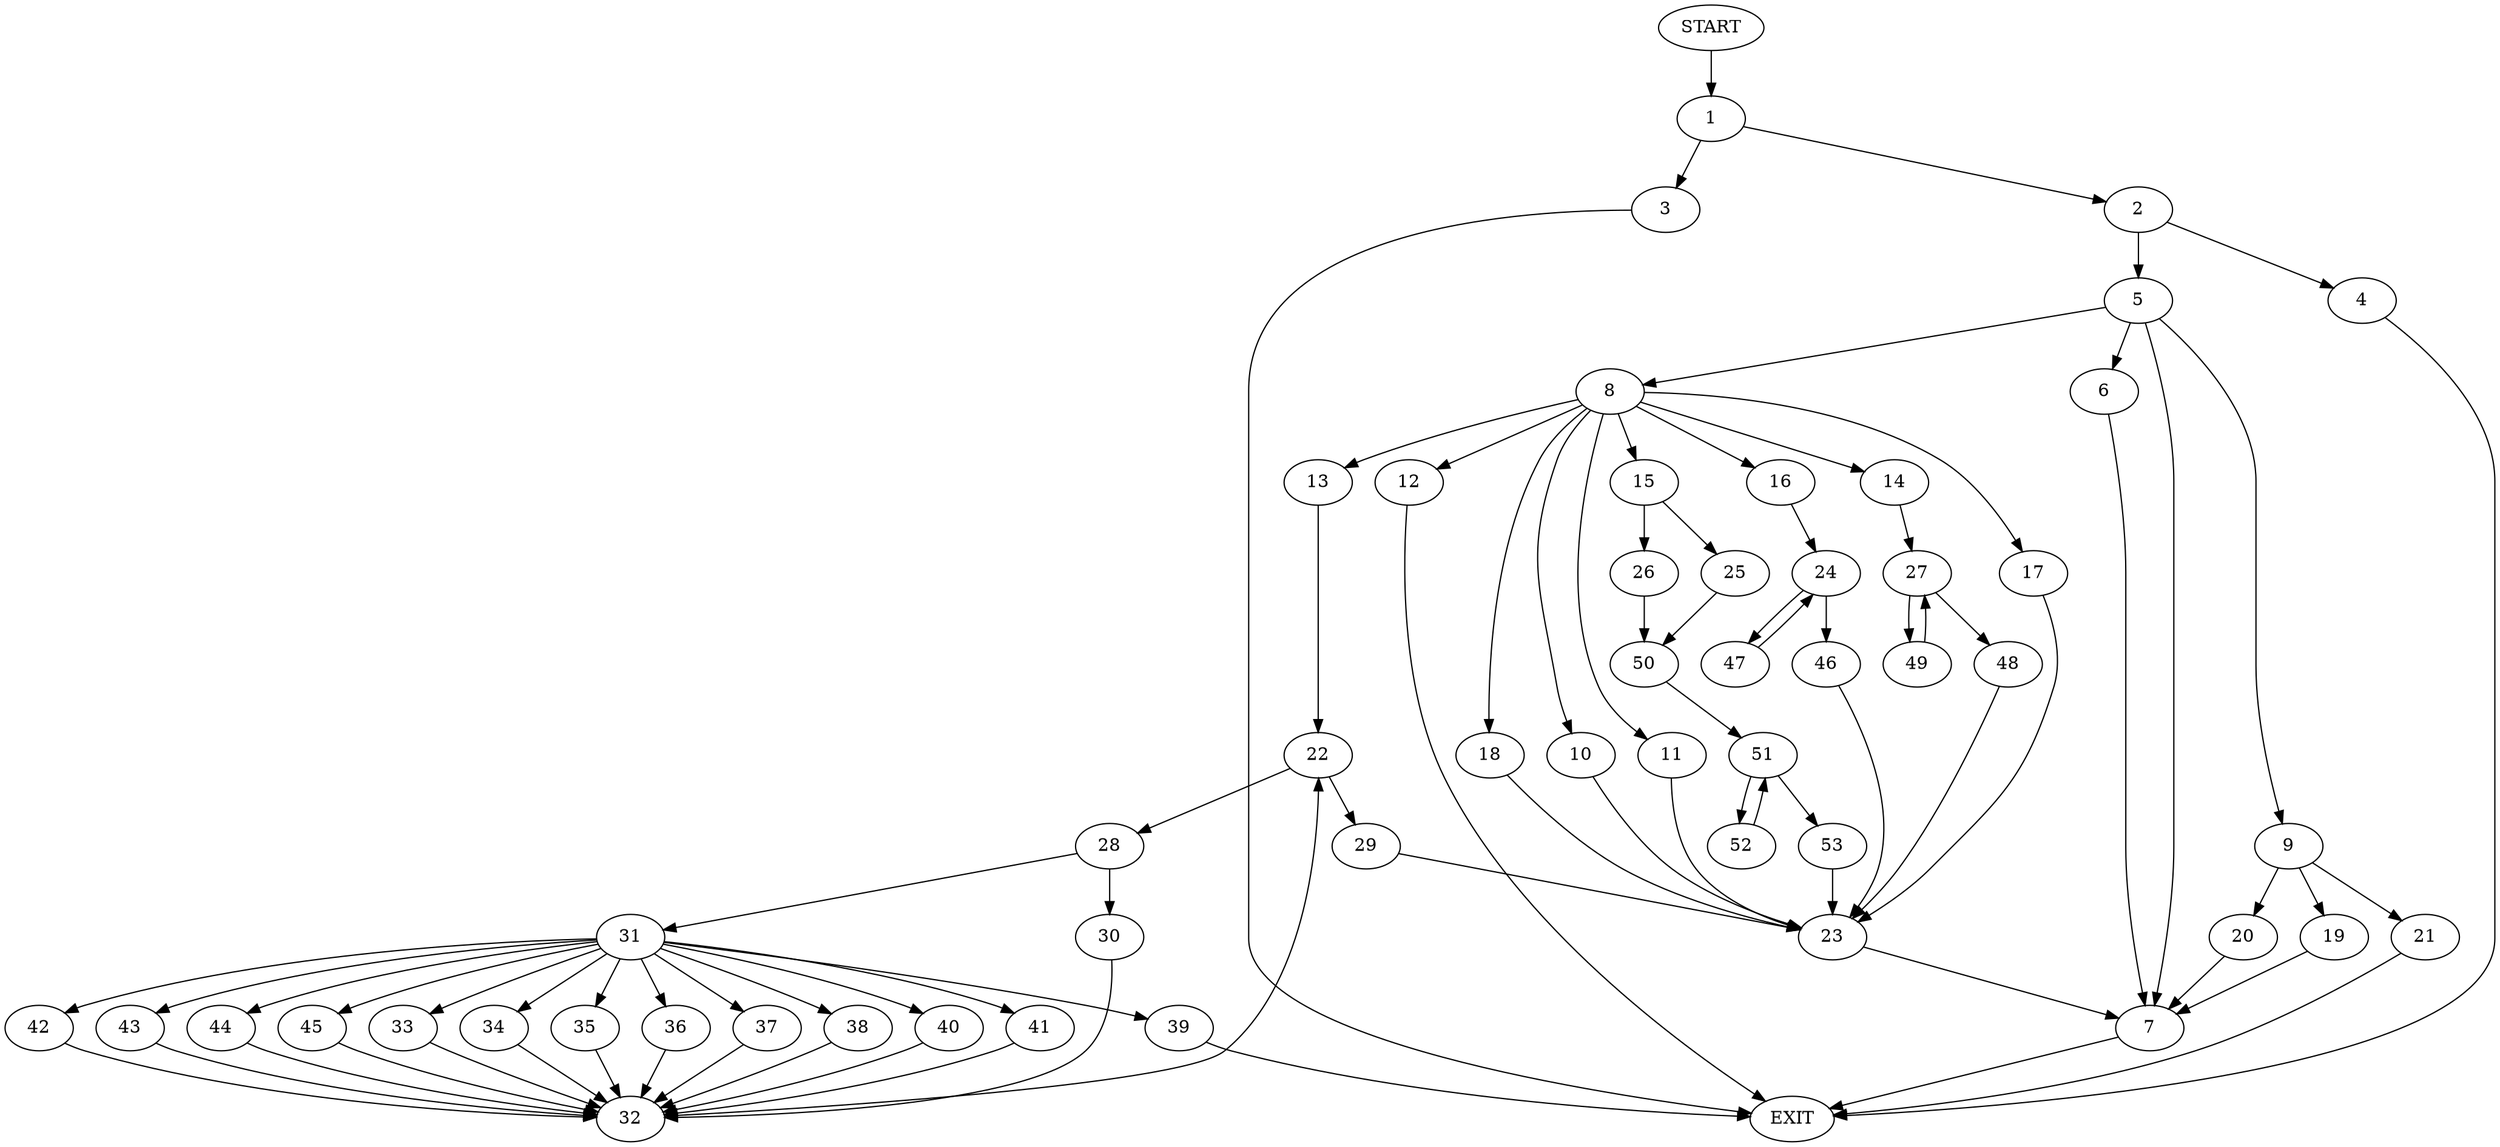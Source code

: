 digraph {
0 [label="START"]
54 [label="EXIT"]
0 -> 1
1 -> 2
1 -> 3
3 -> 54
2 -> 4
2 -> 5
4 -> 54
5 -> 6
5 -> 7
5 -> 8
5 -> 9
7 -> 54
8 -> 10
8 -> 11
8 -> 12
8 -> 13
8 -> 14
8 -> 15
8 -> 16
8 -> 17
8 -> 18
9 -> 19
9 -> 20
9 -> 21
6 -> 7
19 -> 7
20 -> 7
21 -> 54
12 -> 54
13 -> 22
18 -> 23
16 -> 24
15 -> 25
15 -> 26
14 -> 27
17 -> 23
10 -> 23
11 -> 23
23 -> 7
22 -> 28
22 -> 29
29 -> 23
28 -> 30
28 -> 31
30 -> 32
31 -> 33
31 -> 34
31 -> 35
31 -> 36
31 -> 37
31 -> 38
31 -> 39
31 -> 40
31 -> 41
31 -> 42
31 -> 43
31 -> 44
31 -> 45
32 -> 22
36 -> 32
42 -> 32
43 -> 32
40 -> 32
37 -> 32
44 -> 32
39 -> 54
34 -> 32
35 -> 32
38 -> 32
41 -> 32
33 -> 32
45 -> 32
24 -> 46
24 -> 47
47 -> 24
46 -> 23
27 -> 48
27 -> 49
48 -> 23
49 -> 27
25 -> 50
26 -> 50
50 -> 51
51 -> 52
51 -> 53
52 -> 51
53 -> 23
}
